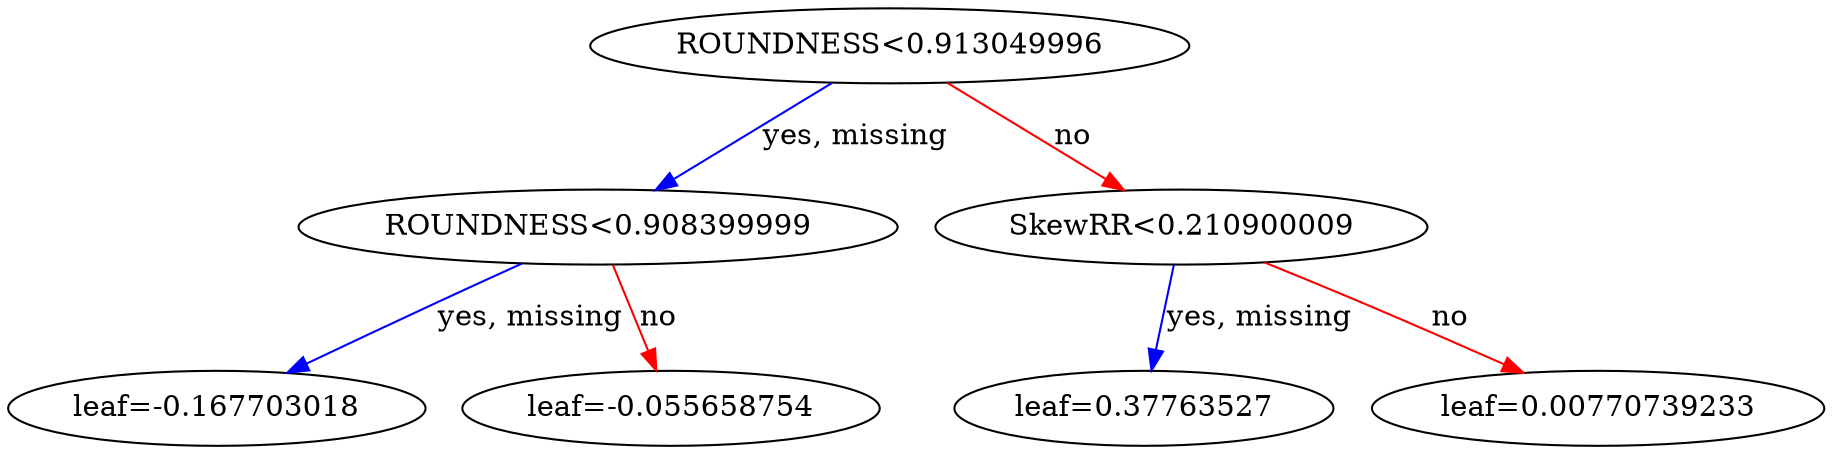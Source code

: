 digraph {
    graph [ rankdir=TB ]

    0 [ label="ROUNDNESS<0.913049996" ]
    0 -> 1 [label="yes, missing" color="#0000FF"]
    0 -> 2 [label="no" color="#FF0000"]

    1 [ label="ROUNDNESS<0.908399999" ]
    1 -> 3 [label="yes, missing" color="#0000FF"]
    1 -> 4 [label="no" color="#FF0000"]

    3 [ label="leaf=-0.167703018" ]

    4 [ label="leaf=-0.055658754" ]

    2 [ label="SkewRR<0.210900009" ]
    2 -> 5 [label="yes, missing" color="#0000FF"]
    2 -> 6 [label="no" color="#FF0000"]

    5 [ label="leaf=0.37763527" ]

    6 [ label="leaf=0.00770739233" ]
}
